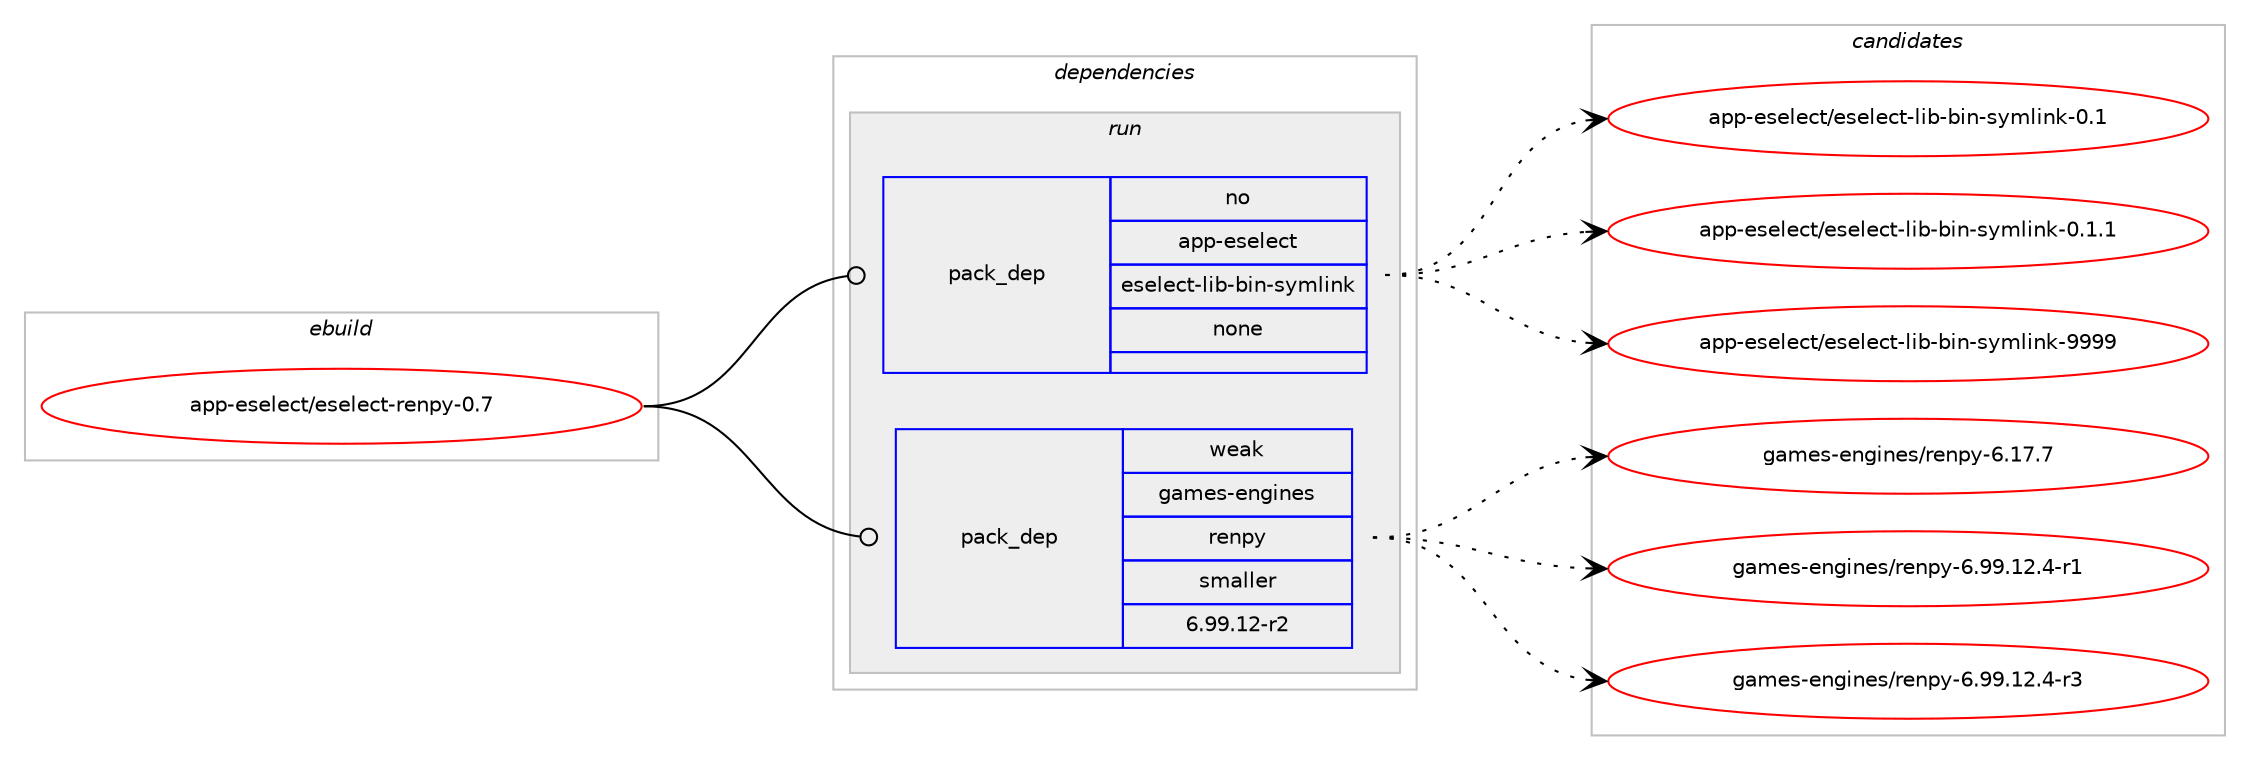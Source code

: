 digraph prolog {

# *************
# Graph options
# *************

newrank=true;
concentrate=true;
compound=true;
graph [rankdir=LR,fontname=Helvetica,fontsize=10,ranksep=1.5];#, ranksep=2.5, nodesep=0.2];
edge  [arrowhead=vee];
node  [fontname=Helvetica,fontsize=10];

# **********
# The ebuild
# **********

subgraph cluster_leftcol {
color=gray;
rank=same;
label=<<i>ebuild</i>>;
id [label="app-eselect/eselect-renpy-0.7", color=red, width=4, href="../app-eselect/eselect-renpy-0.7.svg"];
}

# ****************
# The dependencies
# ****************

subgraph cluster_midcol {
color=gray;
label=<<i>dependencies</i>>;
subgraph cluster_compile {
fillcolor="#eeeeee";
style=filled;
label=<<i>compile</i>>;
}
subgraph cluster_compileandrun {
fillcolor="#eeeeee";
style=filled;
label=<<i>compile and run</i>>;
}
subgraph cluster_run {
fillcolor="#eeeeee";
style=filled;
label=<<i>run</i>>;
subgraph pack28513 {
dependency40563 [label=<<TABLE BORDER="0" CELLBORDER="1" CELLSPACING="0" CELLPADDING="4" WIDTH="220"><TR><TD ROWSPAN="6" CELLPADDING="30">pack_dep</TD></TR><TR><TD WIDTH="110">no</TD></TR><TR><TD>app-eselect</TD></TR><TR><TD>eselect-lib-bin-symlink</TD></TR><TR><TD>none</TD></TR><TR><TD></TD></TR></TABLE>>, shape=none, color=blue];
}
id:e -> dependency40563:w [weight=20,style="solid",arrowhead="odot"];
subgraph pack28514 {
dependency40564 [label=<<TABLE BORDER="0" CELLBORDER="1" CELLSPACING="0" CELLPADDING="4" WIDTH="220"><TR><TD ROWSPAN="6" CELLPADDING="30">pack_dep</TD></TR><TR><TD WIDTH="110">weak</TD></TR><TR><TD>games-engines</TD></TR><TR><TD>renpy</TD></TR><TR><TD>smaller</TD></TR><TR><TD>6.99.12-r2</TD></TR></TABLE>>, shape=none, color=blue];
}
id:e -> dependency40564:w [weight=20,style="solid",arrowhead="odot"];
}
}

# **************
# The candidates
# **************

subgraph cluster_choices {
rank=same;
color=gray;
label=<<i>candidates</i>>;

subgraph choice28513 {
color=black;
nodesep=1;
choice9711211245101115101108101991164710111510110810199116451081059845981051104511512110910810511010745484649 [label="app-eselect/eselect-lib-bin-symlink-0.1", color=red, width=4,href="../app-eselect/eselect-lib-bin-symlink-0.1.svg"];
choice97112112451011151011081019911647101115101108101991164510810598459810511045115121109108105110107454846494649 [label="app-eselect/eselect-lib-bin-symlink-0.1.1", color=red, width=4,href="../app-eselect/eselect-lib-bin-symlink-0.1.1.svg"];
choice971121124510111510110810199116471011151011081019911645108105984598105110451151211091081051101074557575757 [label="app-eselect/eselect-lib-bin-symlink-9999", color=red, width=4,href="../app-eselect/eselect-lib-bin-symlink-9999.svg"];
dependency40563:e -> choice9711211245101115101108101991164710111510110810199116451081059845981051104511512110910810511010745484649:w [style=dotted,weight="100"];
dependency40563:e -> choice97112112451011151011081019911647101115101108101991164510810598459810511045115121109108105110107454846494649:w [style=dotted,weight="100"];
dependency40563:e -> choice971121124510111510110810199116471011151011081019911645108105984598105110451151211091081051101074557575757:w [style=dotted,weight="100"];
}
subgraph choice28514 {
color=black;
nodesep=1;
choice10397109101115451011101031051101011154711410111011212145544649554655 [label="games-engines/renpy-6.17.7", color=red, width=4,href="../games-engines/renpy-6.17.7.svg"];
choice103971091011154510111010310511010111547114101110112121455446575746495046524511449 [label="games-engines/renpy-6.99.12.4-r1", color=red, width=4,href="../games-engines/renpy-6.99.12.4-r1.svg"];
choice103971091011154510111010310511010111547114101110112121455446575746495046524511451 [label="games-engines/renpy-6.99.12.4-r3", color=red, width=4,href="../games-engines/renpy-6.99.12.4-r3.svg"];
dependency40564:e -> choice10397109101115451011101031051101011154711410111011212145544649554655:w [style=dotted,weight="100"];
dependency40564:e -> choice103971091011154510111010310511010111547114101110112121455446575746495046524511449:w [style=dotted,weight="100"];
dependency40564:e -> choice103971091011154510111010310511010111547114101110112121455446575746495046524511451:w [style=dotted,weight="100"];
}
}

}
